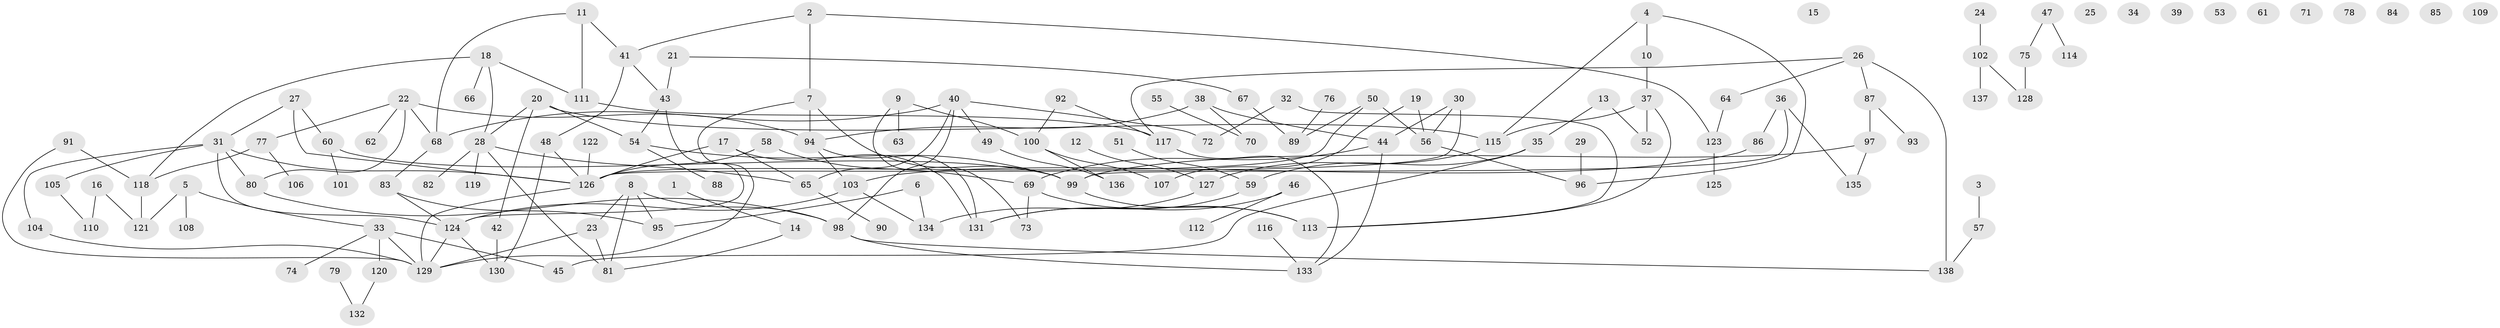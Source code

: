// coarse degree distribution, {2: 0.1935483870967742, 3: 0.06451612903225806, 4: 0.12903225806451613, 8: 0.0967741935483871, 5: 0.0967741935483871, 7: 0.06451612903225806, 1: 0.22580645161290322, 6: 0.06451612903225806, 11: 0.03225806451612903, 9: 0.03225806451612903}
// Generated by graph-tools (version 1.1) at 2025/35/03/04/25 23:35:57]
// undirected, 138 vertices, 174 edges
graph export_dot {
  node [color=gray90,style=filled];
  1;
  2;
  3;
  4;
  5;
  6;
  7;
  8;
  9;
  10;
  11;
  12;
  13;
  14;
  15;
  16;
  17;
  18;
  19;
  20;
  21;
  22;
  23;
  24;
  25;
  26;
  27;
  28;
  29;
  30;
  31;
  32;
  33;
  34;
  35;
  36;
  37;
  38;
  39;
  40;
  41;
  42;
  43;
  44;
  45;
  46;
  47;
  48;
  49;
  50;
  51;
  52;
  53;
  54;
  55;
  56;
  57;
  58;
  59;
  60;
  61;
  62;
  63;
  64;
  65;
  66;
  67;
  68;
  69;
  70;
  71;
  72;
  73;
  74;
  75;
  76;
  77;
  78;
  79;
  80;
  81;
  82;
  83;
  84;
  85;
  86;
  87;
  88;
  89;
  90;
  91;
  92;
  93;
  94;
  95;
  96;
  97;
  98;
  99;
  100;
  101;
  102;
  103;
  104;
  105;
  106;
  107;
  108;
  109;
  110;
  111;
  112;
  113;
  114;
  115;
  116;
  117;
  118;
  119;
  120;
  121;
  122;
  123;
  124;
  125;
  126;
  127;
  128;
  129;
  130;
  131;
  132;
  133;
  134;
  135;
  136;
  137;
  138;
  1 -- 14;
  2 -- 7;
  2 -- 41;
  2 -- 123;
  3 -- 57;
  4 -- 10;
  4 -- 96;
  4 -- 115;
  5 -- 33;
  5 -- 108;
  5 -- 121;
  6 -- 95;
  6 -- 134;
  7 -- 94;
  7 -- 99;
  7 -- 129;
  8 -- 23;
  8 -- 81;
  8 -- 95;
  8 -- 98;
  9 -- 63;
  9 -- 73;
  9 -- 100;
  10 -- 37;
  11 -- 41;
  11 -- 68;
  11 -- 111;
  12 -- 127;
  13 -- 35;
  13 -- 52;
  14 -- 81;
  16 -- 110;
  16 -- 121;
  17 -- 65;
  17 -- 126;
  17 -- 131;
  18 -- 28;
  18 -- 66;
  18 -- 111;
  18 -- 118;
  19 -- 56;
  19 -- 107;
  20 -- 28;
  20 -- 42;
  20 -- 54;
  20 -- 115;
  21 -- 43;
  21 -- 67;
  22 -- 62;
  22 -- 68;
  22 -- 77;
  22 -- 80;
  22 -- 94;
  23 -- 81;
  23 -- 129;
  24 -- 102;
  26 -- 64;
  26 -- 87;
  26 -- 117;
  26 -- 138;
  27 -- 31;
  27 -- 60;
  27 -- 126;
  28 -- 65;
  28 -- 81;
  28 -- 82;
  28 -- 119;
  29 -- 96;
  30 -- 44;
  30 -- 56;
  30 -- 126;
  31 -- 80;
  31 -- 104;
  31 -- 105;
  31 -- 124;
  31 -- 126;
  32 -- 72;
  32 -- 113;
  33 -- 45;
  33 -- 74;
  33 -- 120;
  33 -- 129;
  35 -- 45;
  35 -- 59;
  36 -- 86;
  36 -- 99;
  36 -- 135;
  37 -- 52;
  37 -- 113;
  37 -- 115;
  38 -- 44;
  38 -- 70;
  38 -- 94;
  40 -- 49;
  40 -- 65;
  40 -- 68;
  40 -- 72;
  40 -- 98;
  41 -- 43;
  41 -- 48;
  42 -- 130;
  43 -- 54;
  43 -- 124;
  44 -- 69;
  44 -- 133;
  46 -- 112;
  46 -- 131;
  47 -- 75;
  47 -- 114;
  48 -- 126;
  48 -- 130;
  49 -- 136;
  50 -- 56;
  50 -- 89;
  50 -- 126;
  51 -- 59;
  54 -- 88;
  54 -- 99;
  55 -- 70;
  56 -- 96;
  57 -- 138;
  58 -- 69;
  58 -- 126;
  59 -- 131;
  60 -- 99;
  60 -- 101;
  64 -- 123;
  65 -- 90;
  67 -- 89;
  68 -- 83;
  69 -- 73;
  69 -- 113;
  75 -- 128;
  76 -- 89;
  77 -- 106;
  77 -- 118;
  79 -- 132;
  80 -- 98;
  83 -- 95;
  83 -- 124;
  86 -- 103;
  87 -- 93;
  87 -- 97;
  91 -- 118;
  91 -- 129;
  92 -- 100;
  92 -- 117;
  94 -- 103;
  94 -- 131;
  97 -- 99;
  97 -- 135;
  98 -- 133;
  98 -- 138;
  99 -- 113;
  100 -- 107;
  100 -- 136;
  102 -- 128;
  102 -- 137;
  103 -- 124;
  103 -- 134;
  104 -- 129;
  105 -- 110;
  111 -- 117;
  115 -- 127;
  116 -- 133;
  117 -- 133;
  118 -- 121;
  120 -- 132;
  122 -- 126;
  123 -- 125;
  124 -- 129;
  124 -- 130;
  126 -- 129;
  127 -- 134;
}
